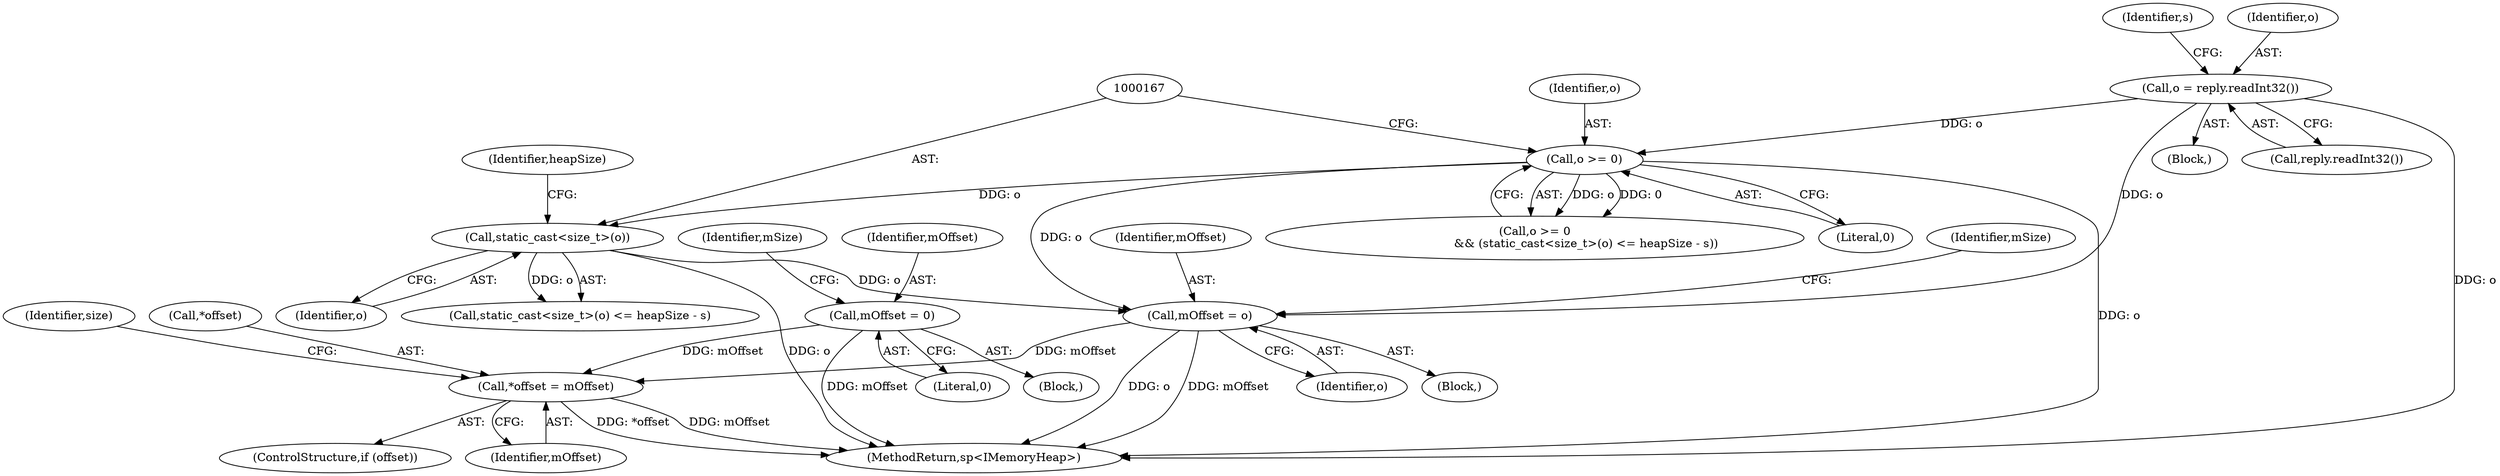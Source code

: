 digraph "0_Android_f3199c228aced7858b75a8070b8358c155ae0149@pointer" {
"1000196" [label="(Call,*offset = mOffset)"];
"1000188" [label="(Call,mOffset = 0)"];
"1000173" [label="(Call,mOffset = o)"];
"1000166" [label="(Call,static_cast<size_t>(o))"];
"1000162" [label="(Call,o >= 0)"];
"1000128" [label="(Call,o = reply.readInt32())"];
"1000192" [label="(Identifier,mSize)"];
"1000172" [label="(Block,)"];
"1000174" [label="(Identifier,mOffset)"];
"1000163" [label="(Identifier,o)"];
"1000199" [label="(Identifier,mOffset)"];
"1000194" [label="(ControlStructure,if (offset))"];
"1000175" [label="(Identifier,o)"];
"1000190" [label="(Literal,0)"];
"1000122" [label="(Block,)"];
"1000197" [label="(Call,*offset)"];
"1000177" [label="(Identifier,mSize)"];
"1000188" [label="(Call,mOffset = 0)"];
"1000130" [label="(Call,reply.readInt32())"];
"1000162" [label="(Call,o >= 0)"];
"1000165" [label="(Call,static_cast<size_t>(o) <= heapSize - s)"];
"1000213" [label="(MethodReturn,sp<IMemoryHeap>)"];
"1000201" [label="(Identifier,size)"];
"1000168" [label="(Identifier,o)"];
"1000189" [label="(Identifier,mOffset)"];
"1000133" [label="(Identifier,s)"];
"1000173" [label="(Call,mOffset = o)"];
"1000170" [label="(Identifier,heapSize)"];
"1000161" [label="(Call,o >= 0\n                            && (static_cast<size_t>(o) <= heapSize - s))"];
"1000166" [label="(Call,static_cast<size_t>(o))"];
"1000164" [label="(Literal,0)"];
"1000129" [label="(Identifier,o)"];
"1000180" [label="(Block,)"];
"1000196" [label="(Call,*offset = mOffset)"];
"1000128" [label="(Call,o = reply.readInt32())"];
"1000196" -> "1000194"  [label="AST: "];
"1000196" -> "1000199"  [label="CFG: "];
"1000197" -> "1000196"  [label="AST: "];
"1000199" -> "1000196"  [label="AST: "];
"1000201" -> "1000196"  [label="CFG: "];
"1000196" -> "1000213"  [label="DDG: *offset"];
"1000196" -> "1000213"  [label="DDG: mOffset"];
"1000188" -> "1000196"  [label="DDG: mOffset"];
"1000173" -> "1000196"  [label="DDG: mOffset"];
"1000188" -> "1000180"  [label="AST: "];
"1000188" -> "1000190"  [label="CFG: "];
"1000189" -> "1000188"  [label="AST: "];
"1000190" -> "1000188"  [label="AST: "];
"1000192" -> "1000188"  [label="CFG: "];
"1000188" -> "1000213"  [label="DDG: mOffset"];
"1000173" -> "1000172"  [label="AST: "];
"1000173" -> "1000175"  [label="CFG: "];
"1000174" -> "1000173"  [label="AST: "];
"1000175" -> "1000173"  [label="AST: "];
"1000177" -> "1000173"  [label="CFG: "];
"1000173" -> "1000213"  [label="DDG: mOffset"];
"1000173" -> "1000213"  [label="DDG: o"];
"1000166" -> "1000173"  [label="DDG: o"];
"1000128" -> "1000173"  [label="DDG: o"];
"1000162" -> "1000173"  [label="DDG: o"];
"1000166" -> "1000165"  [label="AST: "];
"1000166" -> "1000168"  [label="CFG: "];
"1000167" -> "1000166"  [label="AST: "];
"1000168" -> "1000166"  [label="AST: "];
"1000170" -> "1000166"  [label="CFG: "];
"1000166" -> "1000213"  [label="DDG: o"];
"1000166" -> "1000165"  [label="DDG: o"];
"1000162" -> "1000166"  [label="DDG: o"];
"1000162" -> "1000161"  [label="AST: "];
"1000162" -> "1000164"  [label="CFG: "];
"1000163" -> "1000162"  [label="AST: "];
"1000164" -> "1000162"  [label="AST: "];
"1000167" -> "1000162"  [label="CFG: "];
"1000161" -> "1000162"  [label="CFG: "];
"1000162" -> "1000213"  [label="DDG: o"];
"1000162" -> "1000161"  [label="DDG: o"];
"1000162" -> "1000161"  [label="DDG: 0"];
"1000128" -> "1000162"  [label="DDG: o"];
"1000128" -> "1000122"  [label="AST: "];
"1000128" -> "1000130"  [label="CFG: "];
"1000129" -> "1000128"  [label="AST: "];
"1000130" -> "1000128"  [label="AST: "];
"1000133" -> "1000128"  [label="CFG: "];
"1000128" -> "1000213"  [label="DDG: o"];
}
